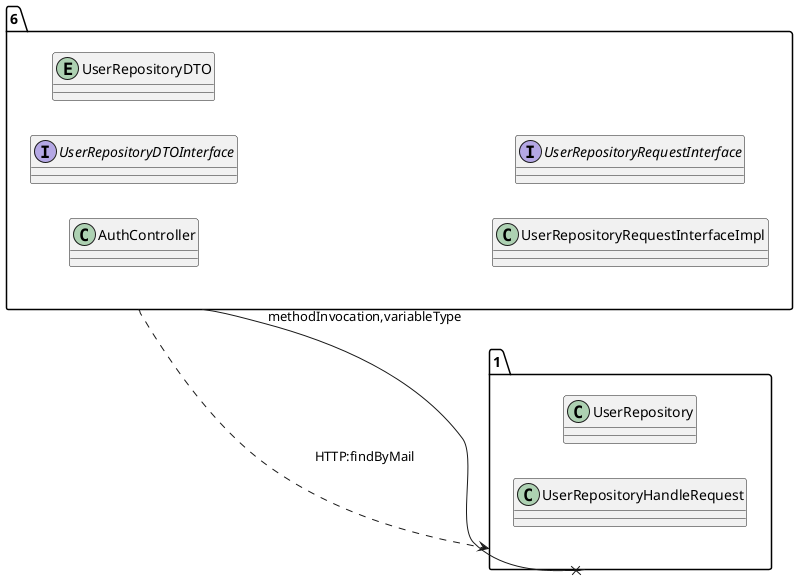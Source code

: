 @startuml 
allow_mixing
left to right direction
package "6"{
class AuthController
interface UserRepositoryDTOInterface
entity UserRepositoryDTO
class UserRepositoryRequestInterfaceImpl
interface UserRepositoryRequestInterface

}
package "1"{
class UserRepository
class UserRepositoryHandleRequest

}
"6" --x "1":methodInvocation,variableType
"6" ..> "1":HTTP:findByMail
@enduml